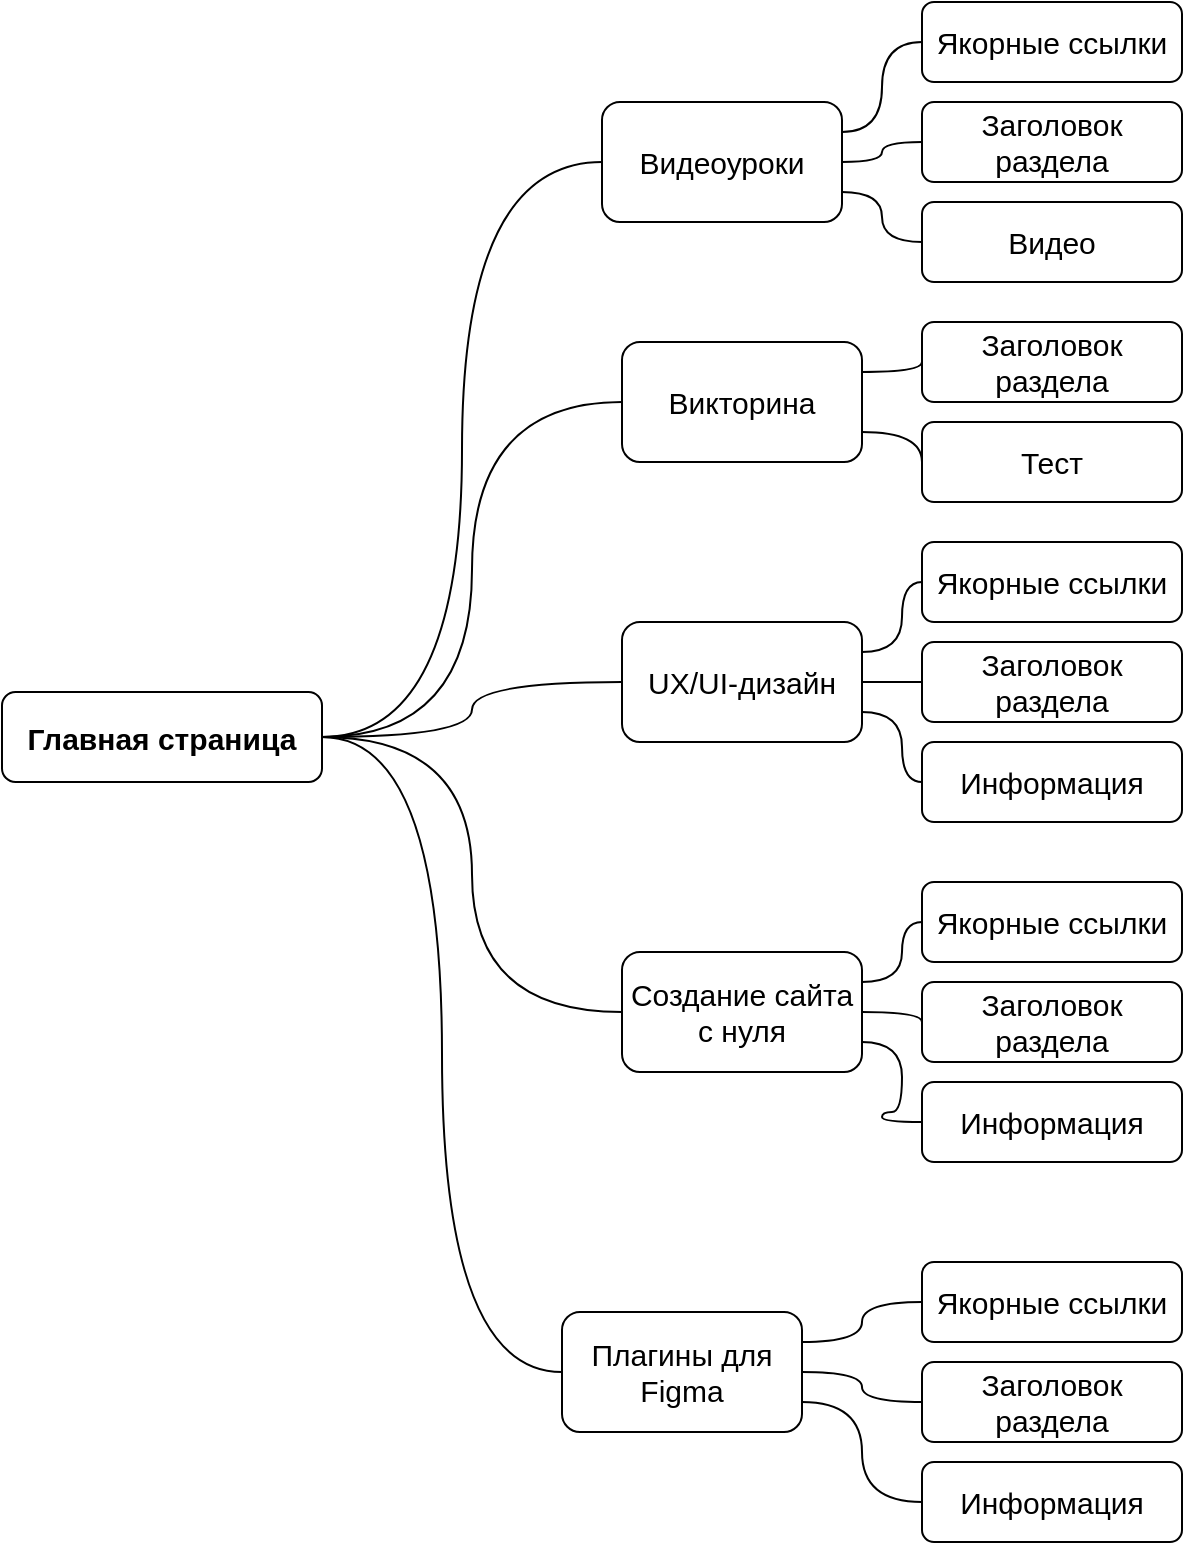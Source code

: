 <mxfile version="16.1.0" type="device"><diagram id="JOc1YtbghYPPyKNoghDy" name="Page-1"><mxGraphModel dx="1209" dy="662" grid="1" gridSize="10" guides="1" tooltips="1" connect="1" arrows="1" fold="1" page="1" pageScale="1" pageWidth="827" pageHeight="1169" math="0" shadow="0"><root><mxCell id="0"/><mxCell id="1" parent="0"/><mxCell id="m16LhMC6O7nWcKu6_2xt-8" style="edgeStyle=orthogonalEdgeStyle;rounded=0;orthogonalLoop=1;jettySize=auto;html=1;entryX=0;entryY=0.5;entryDx=0;entryDy=0;fontSize=15;curved=1;endArrow=none;endFill=0;" parent="1" source="m16LhMC6O7nWcKu6_2xt-1" target="m16LhMC6O7nWcKu6_2xt-7" edge="1"><mxGeometry relative="1" as="geometry"/></mxCell><mxCell id="kj-EW0VMwNwtDL7UWuPi-3" style="edgeStyle=orthogonalEdgeStyle;rounded=0;orthogonalLoop=1;jettySize=auto;html=1;exitX=1;exitY=0.5;exitDx=0;exitDy=0;entryX=0;entryY=0.5;entryDx=0;entryDy=0;curved=1;endArrow=none;endFill=0;" parent="1" source="m16LhMC6O7nWcKu6_2xt-1" target="kj-EW0VMwNwtDL7UWuPi-2" edge="1"><mxGeometry relative="1" as="geometry"/></mxCell><mxCell id="m16LhMC6O7nWcKu6_2xt-1" value="&lt;b&gt;&lt;font style=&quot;font-size: 15px&quot;&gt;Главная страница&lt;/font&gt;&lt;/b&gt;" style="rounded=1;whiteSpace=wrap;html=1;" parent="1" vertex="1"><mxGeometry x="10" y="375" width="160" height="45" as="geometry"/></mxCell><mxCell id="YzQke8LYhIHtKvLUukbC-33" style="edgeStyle=orthogonalEdgeStyle;curved=1;rounded=0;orthogonalLoop=1;jettySize=auto;html=1;exitX=1;exitY=0.25;exitDx=0;exitDy=0;entryX=0;entryY=0.5;entryDx=0;entryDy=0;endArrow=none;endFill=0;" edge="1" parent="1" source="m16LhMC6O7nWcKu6_2xt-2" target="YzQke8LYhIHtKvLUukbC-32"><mxGeometry relative="1" as="geometry"/></mxCell><mxCell id="YzQke8LYhIHtKvLUukbC-35" style="edgeStyle=orthogonalEdgeStyle;curved=1;rounded=0;orthogonalLoop=1;jettySize=auto;html=1;exitX=1;exitY=0.75;exitDx=0;exitDy=0;entryX=0;entryY=0.5;entryDx=0;entryDy=0;endArrow=none;endFill=0;" edge="1" parent="1" source="m16LhMC6O7nWcKu6_2xt-2" target="YzQke8LYhIHtKvLUukbC-34"><mxGeometry relative="1" as="geometry"/></mxCell><mxCell id="m16LhMC6O7nWcKu6_2xt-2" value="Викторина" style="rounded=1;whiteSpace=wrap;html=1;fontSize=15;" parent="1" vertex="1"><mxGeometry x="320" y="200" width="120" height="60" as="geometry"/></mxCell><mxCell id="YzQke8LYhIHtKvLUukbC-26" style="edgeStyle=orthogonalEdgeStyle;curved=1;rounded=0;orthogonalLoop=1;jettySize=auto;html=1;exitX=1;exitY=0.25;exitDx=0;exitDy=0;entryX=0;entryY=0.5;entryDx=0;entryDy=0;endArrow=none;endFill=0;" edge="1" parent="1" source="m16LhMC6O7nWcKu6_2xt-4" target="YzQke8LYhIHtKvLUukbC-23"><mxGeometry relative="1" as="geometry"/></mxCell><mxCell id="YzQke8LYhIHtKvLUukbC-27" style="edgeStyle=orthogonalEdgeStyle;curved=1;rounded=0;orthogonalLoop=1;jettySize=auto;html=1;exitX=1;exitY=0.5;exitDx=0;exitDy=0;entryX=0;entryY=0.5;entryDx=0;entryDy=0;endArrow=none;endFill=0;" edge="1" parent="1" source="m16LhMC6O7nWcKu6_2xt-4" target="YzQke8LYhIHtKvLUukbC-24"><mxGeometry relative="1" as="geometry"/></mxCell><mxCell id="YzQke8LYhIHtKvLUukbC-28" style="edgeStyle=orthogonalEdgeStyle;curved=1;rounded=0;orthogonalLoop=1;jettySize=auto;html=1;exitX=1;exitY=0.75;exitDx=0;exitDy=0;entryX=0;entryY=0.5;entryDx=0;entryDy=0;endArrow=none;endFill=0;" edge="1" parent="1" source="m16LhMC6O7nWcKu6_2xt-4" target="YzQke8LYhIHtKvLUukbC-25"><mxGeometry relative="1" as="geometry"/></mxCell><mxCell id="m16LhMC6O7nWcKu6_2xt-4" value="UX/UI-дизайн" style="rounded=1;whiteSpace=wrap;html=1;fontSize=15;" parent="1" vertex="1"><mxGeometry x="320" y="340" width="120" height="60" as="geometry"/></mxCell><mxCell id="YzQke8LYhIHtKvLUukbC-20" style="edgeStyle=orthogonalEdgeStyle;curved=1;rounded=0;orthogonalLoop=1;jettySize=auto;html=1;exitX=1;exitY=0.25;exitDx=0;exitDy=0;endArrow=none;endFill=0;" edge="1" parent="1" source="m16LhMC6O7nWcKu6_2xt-6" target="YzQke8LYhIHtKvLUukbC-17"><mxGeometry relative="1" as="geometry"/></mxCell><mxCell id="YzQke8LYhIHtKvLUukbC-21" style="edgeStyle=orthogonalEdgeStyle;curved=1;rounded=0;orthogonalLoop=1;jettySize=auto;html=1;exitX=1;exitY=0.5;exitDx=0;exitDy=0;entryX=0;entryY=0.5;entryDx=0;entryDy=0;endArrow=none;endFill=0;" edge="1" parent="1" source="m16LhMC6O7nWcKu6_2xt-6" target="YzQke8LYhIHtKvLUukbC-18"><mxGeometry relative="1" as="geometry"/></mxCell><mxCell id="YzQke8LYhIHtKvLUukbC-31" style="edgeStyle=orthogonalEdgeStyle;curved=1;rounded=0;orthogonalLoop=1;jettySize=auto;html=1;exitX=1;exitY=0.75;exitDx=0;exitDy=0;entryX=0;entryY=0.5;entryDx=0;entryDy=0;endArrow=none;endFill=0;" edge="1" parent="1" source="m16LhMC6O7nWcKu6_2xt-6" target="YzQke8LYhIHtKvLUukbC-19"><mxGeometry relative="1" as="geometry"/></mxCell><mxCell id="m16LhMC6O7nWcKu6_2xt-6" value="Создание сайта с нуля" style="rounded=1;whiteSpace=wrap;html=1;fontSize=15;" parent="1" vertex="1"><mxGeometry x="320" y="505" width="120" height="60" as="geometry"/></mxCell><mxCell id="YzQke8LYhIHtKvLUukbC-8" style="edgeStyle=orthogonalEdgeStyle;curved=1;rounded=0;orthogonalLoop=1;jettySize=auto;html=1;exitX=1;exitY=0.25;exitDx=0;exitDy=0;entryX=0;entryY=0.5;entryDx=0;entryDy=0;endArrow=none;endFill=0;" edge="1" parent="1" source="m16LhMC6O7nWcKu6_2xt-7" target="YzQke8LYhIHtKvLUukbC-1"><mxGeometry relative="1" as="geometry"/></mxCell><mxCell id="YzQke8LYhIHtKvLUukbC-9" style="edgeStyle=orthogonalEdgeStyle;curved=1;rounded=0;orthogonalLoop=1;jettySize=auto;html=1;exitX=1;exitY=0.5;exitDx=0;exitDy=0;entryX=0;entryY=0.5;entryDx=0;entryDy=0;endArrow=none;endFill=0;" edge="1" parent="1" source="m16LhMC6O7nWcKu6_2xt-7" target="YzQke8LYhIHtKvLUukbC-2"><mxGeometry relative="1" as="geometry"/></mxCell><mxCell id="YzQke8LYhIHtKvLUukbC-10" style="edgeStyle=orthogonalEdgeStyle;curved=1;rounded=0;orthogonalLoop=1;jettySize=auto;html=1;exitX=1;exitY=0.75;exitDx=0;exitDy=0;entryX=0;entryY=0.5;entryDx=0;entryDy=0;endArrow=none;endFill=0;" edge="1" parent="1" source="m16LhMC6O7nWcKu6_2xt-7" target="YzQke8LYhIHtKvLUukbC-3"><mxGeometry relative="1" as="geometry"/></mxCell><mxCell id="m16LhMC6O7nWcKu6_2xt-7" value="Видеоуроки" style="rounded=1;whiteSpace=wrap;html=1;fontSize=15;" parent="1" vertex="1"><mxGeometry x="310" y="80" width="120" height="60" as="geometry"/></mxCell><mxCell id="m16LhMC6O7nWcKu6_2xt-9" style="edgeStyle=orthogonalEdgeStyle;rounded=0;orthogonalLoop=1;jettySize=auto;html=1;entryX=0;entryY=0.5;entryDx=0;entryDy=0;fontSize=15;curved=1;endArrow=none;endFill=0;exitX=1;exitY=0.5;exitDx=0;exitDy=0;" parent="1" source="m16LhMC6O7nWcKu6_2xt-1" target="m16LhMC6O7nWcKu6_2xt-2" edge="1"><mxGeometry relative="1" as="geometry"><mxPoint x="190" y="495.0" as="sourcePoint"/><mxPoint x="320" y="285" as="targetPoint"/></mxGeometry></mxCell><mxCell id="m16LhMC6O7nWcKu6_2xt-10" style="edgeStyle=orthogonalEdgeStyle;rounded=0;orthogonalLoop=1;jettySize=auto;html=1;entryX=0;entryY=0.5;entryDx=0;entryDy=0;fontSize=15;curved=1;endArrow=none;endFill=0;exitX=1;exitY=0.5;exitDx=0;exitDy=0;" parent="1" source="m16LhMC6O7nWcKu6_2xt-1" target="m16LhMC6O7nWcKu6_2xt-4" edge="1"><mxGeometry relative="1" as="geometry"><mxPoint x="200" y="440.0" as="sourcePoint"/><mxPoint x="330" y="230" as="targetPoint"/></mxGeometry></mxCell><mxCell id="m16LhMC6O7nWcKu6_2xt-12" style="edgeStyle=orthogonalEdgeStyle;rounded=0;orthogonalLoop=1;jettySize=auto;html=1;entryX=0;entryY=0.5;entryDx=0;entryDy=0;fontSize=15;curved=1;endArrow=none;endFill=0;exitX=1;exitY=0.5;exitDx=0;exitDy=0;" parent="1" source="m16LhMC6O7nWcKu6_2xt-1" target="m16LhMC6O7nWcKu6_2xt-6" edge="1"><mxGeometry relative="1" as="geometry"><mxPoint x="180" y="550.0" as="sourcePoint"/><mxPoint x="310" y="340" as="targetPoint"/></mxGeometry></mxCell><mxCell id="YzQke8LYhIHtKvLUukbC-14" style="edgeStyle=orthogonalEdgeStyle;curved=1;rounded=0;orthogonalLoop=1;jettySize=auto;html=1;exitX=1;exitY=0.25;exitDx=0;exitDy=0;entryX=0;entryY=0.5;entryDx=0;entryDy=0;endArrow=none;endFill=0;" edge="1" parent="1" source="kj-EW0VMwNwtDL7UWuPi-2" target="YzQke8LYhIHtKvLUukbC-11"><mxGeometry relative="1" as="geometry"/></mxCell><mxCell id="YzQke8LYhIHtKvLUukbC-15" style="edgeStyle=orthogonalEdgeStyle;curved=1;rounded=0;orthogonalLoop=1;jettySize=auto;html=1;exitX=1;exitY=0.5;exitDx=0;exitDy=0;entryX=0;entryY=0.5;entryDx=0;entryDy=0;endArrow=none;endFill=0;" edge="1" parent="1" source="kj-EW0VMwNwtDL7UWuPi-2" target="YzQke8LYhIHtKvLUukbC-12"><mxGeometry relative="1" as="geometry"/></mxCell><mxCell id="YzQke8LYhIHtKvLUukbC-16" style="edgeStyle=orthogonalEdgeStyle;curved=1;rounded=0;orthogonalLoop=1;jettySize=auto;html=1;exitX=1;exitY=0.75;exitDx=0;exitDy=0;entryX=0;entryY=0.5;entryDx=0;entryDy=0;endArrow=none;endFill=0;" edge="1" parent="1" source="kj-EW0VMwNwtDL7UWuPi-2" target="YzQke8LYhIHtKvLUukbC-13"><mxGeometry relative="1" as="geometry"/></mxCell><mxCell id="kj-EW0VMwNwtDL7UWuPi-2" value="Плагины для Figma" style="rounded=1;whiteSpace=wrap;html=1;fontSize=15;" parent="1" vertex="1"><mxGeometry x="290" y="685" width="120" height="60" as="geometry"/></mxCell><mxCell id="YzQke8LYhIHtKvLUukbC-1" value="Якорные ссылки" style="rounded=1;whiteSpace=wrap;html=1;fontSize=15;" vertex="1" parent="1"><mxGeometry x="470" y="30" width="130" height="40" as="geometry"/></mxCell><mxCell id="YzQke8LYhIHtKvLUukbC-2" value="Заголовок раздела" style="rounded=1;whiteSpace=wrap;html=1;fontSize=15;" vertex="1" parent="1"><mxGeometry x="470" y="80" width="130" height="40" as="geometry"/></mxCell><mxCell id="YzQke8LYhIHtKvLUukbC-3" value="Видео" style="rounded=1;whiteSpace=wrap;html=1;fontSize=15;" vertex="1" parent="1"><mxGeometry x="470" y="130" width="130" height="40" as="geometry"/></mxCell><mxCell id="YzQke8LYhIHtKvLUukbC-11" value="Якорные ссылки" style="rounded=1;whiteSpace=wrap;html=1;fontSize=15;" vertex="1" parent="1"><mxGeometry x="470" y="660" width="130" height="40" as="geometry"/></mxCell><mxCell id="YzQke8LYhIHtKvLUukbC-12" value="Заголовок раздела" style="rounded=1;whiteSpace=wrap;html=1;fontSize=15;" vertex="1" parent="1"><mxGeometry x="470" y="710" width="130" height="40" as="geometry"/></mxCell><mxCell id="YzQke8LYhIHtKvLUukbC-13" value="Информация" style="rounded=1;whiteSpace=wrap;html=1;fontSize=15;" vertex="1" parent="1"><mxGeometry x="470" y="760" width="130" height="40" as="geometry"/></mxCell><mxCell id="YzQke8LYhIHtKvLUukbC-17" value="Якорные ссылки" style="rounded=1;whiteSpace=wrap;html=1;fontSize=15;" vertex="1" parent="1"><mxGeometry x="470" y="470" width="130" height="40" as="geometry"/></mxCell><mxCell id="YzQke8LYhIHtKvLUukbC-18" value="Заголовок раздела" style="rounded=1;whiteSpace=wrap;html=1;fontSize=15;" vertex="1" parent="1"><mxGeometry x="470" y="520" width="130" height="40" as="geometry"/></mxCell><mxCell id="YzQke8LYhIHtKvLUukbC-19" value="Информация" style="rounded=1;whiteSpace=wrap;html=1;fontSize=15;" vertex="1" parent="1"><mxGeometry x="470" y="570" width="130" height="40" as="geometry"/></mxCell><mxCell id="YzQke8LYhIHtKvLUukbC-23" value="Якорные ссылки" style="rounded=1;whiteSpace=wrap;html=1;fontSize=15;" vertex="1" parent="1"><mxGeometry x="470" y="300" width="130" height="40" as="geometry"/></mxCell><mxCell id="YzQke8LYhIHtKvLUukbC-24" value="Заголовок раздела" style="rounded=1;whiteSpace=wrap;html=1;fontSize=15;" vertex="1" parent="1"><mxGeometry x="470" y="350" width="130" height="40" as="geometry"/></mxCell><mxCell id="YzQke8LYhIHtKvLUukbC-25" value="Информация" style="rounded=1;whiteSpace=wrap;html=1;fontSize=15;" vertex="1" parent="1"><mxGeometry x="470" y="400" width="130" height="40" as="geometry"/></mxCell><mxCell id="YzQke8LYhIHtKvLUukbC-32" value="Заголовок раздела" style="rounded=1;whiteSpace=wrap;html=1;fontSize=15;" vertex="1" parent="1"><mxGeometry x="470" y="190" width="130" height="40" as="geometry"/></mxCell><mxCell id="YzQke8LYhIHtKvLUukbC-34" value="Тест" style="rounded=1;whiteSpace=wrap;html=1;fontSize=15;" vertex="1" parent="1"><mxGeometry x="470" y="240" width="130" height="40" as="geometry"/></mxCell></root></mxGraphModel></diagram></mxfile>